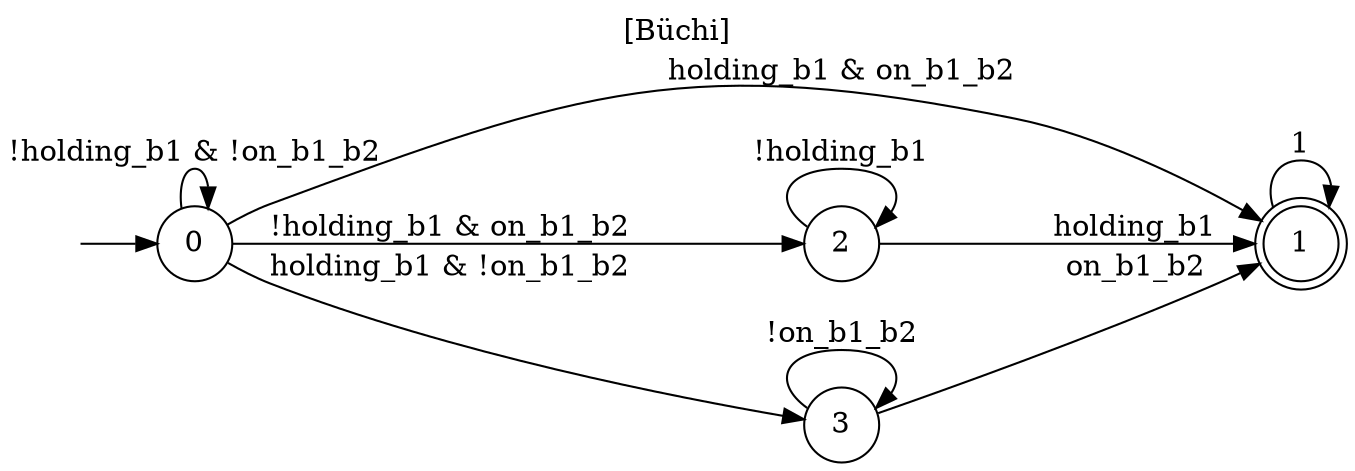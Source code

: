 digraph "" {
  rankdir=LR
  label="[Büchi]"
  labelloc="t"
  node [shape="circle"]
  I [label="", style=invis, width=0]
  I -> 0
  0 [label="0"]
  0 -> 0 [label="!holding_b1 & !on_b1_b2"]
  0 -> 1 [label="holding_b1 & on_b1_b2"]
  0 -> 2 [label="!holding_b1 & on_b1_b2"]
  0 -> 3 [label="holding_b1 & !on_b1_b2"]
  1 [label="1", peripheries=2]
  1 -> 1 [label="1"]
  2 [label="2"]
  2 -> 1 [label="holding_b1"]
  2 -> 2 [label="!holding_b1"]
  3 [label="3"]
  3 -> 1 [label="on_b1_b2"]
  3 -> 3 [label="!on_b1_b2"]
}
